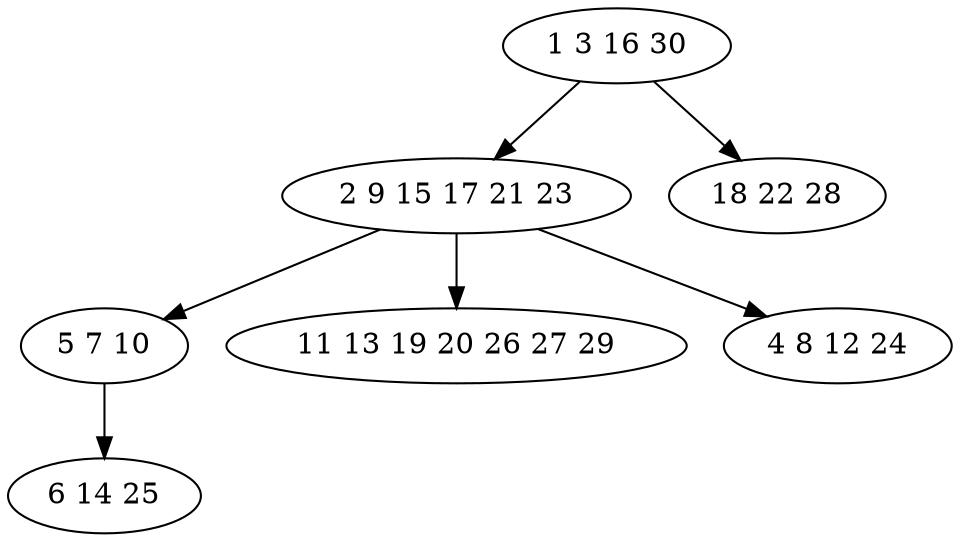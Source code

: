 digraph true_tree {
	"0" -> "1"
	"1" -> "2"
	"1" -> "3"
	"1" -> "4"
	"0" -> "5"
	"2" -> "6"
	"0" [label="1 3 16 30"];
	"1" [label="2 9 15 17 21 23"];
	"2" [label="5 7 10"];
	"3" [label="11 13 19 20 26 27 29"];
	"4" [label="4 8 12 24"];
	"5" [label="18 22 28"];
	"6" [label="6 14 25"];
}
